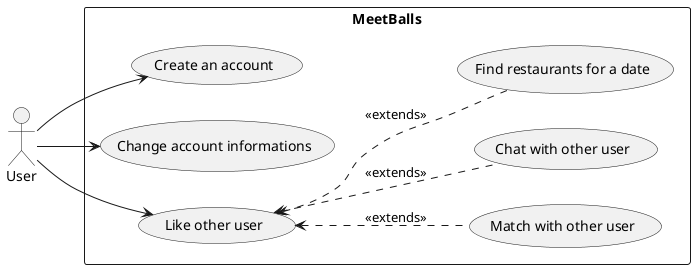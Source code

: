 @startuml


left to right direction

:User: as usr

rectangle "MeetBalls" {
    (Create an account) as ca
    (Change account informations) as cai
    (Like other user) as lu
    (Match with other user) as mu
    (Chat with other user) as cu
    (Find restaurants for a date) as fr
}

usr --> ca 
usr --> cai
usr --> lu
lu <.. mu : <<extends>>
lu <.. cu : <<extends>>
lu <.. fr : <<extends>>
